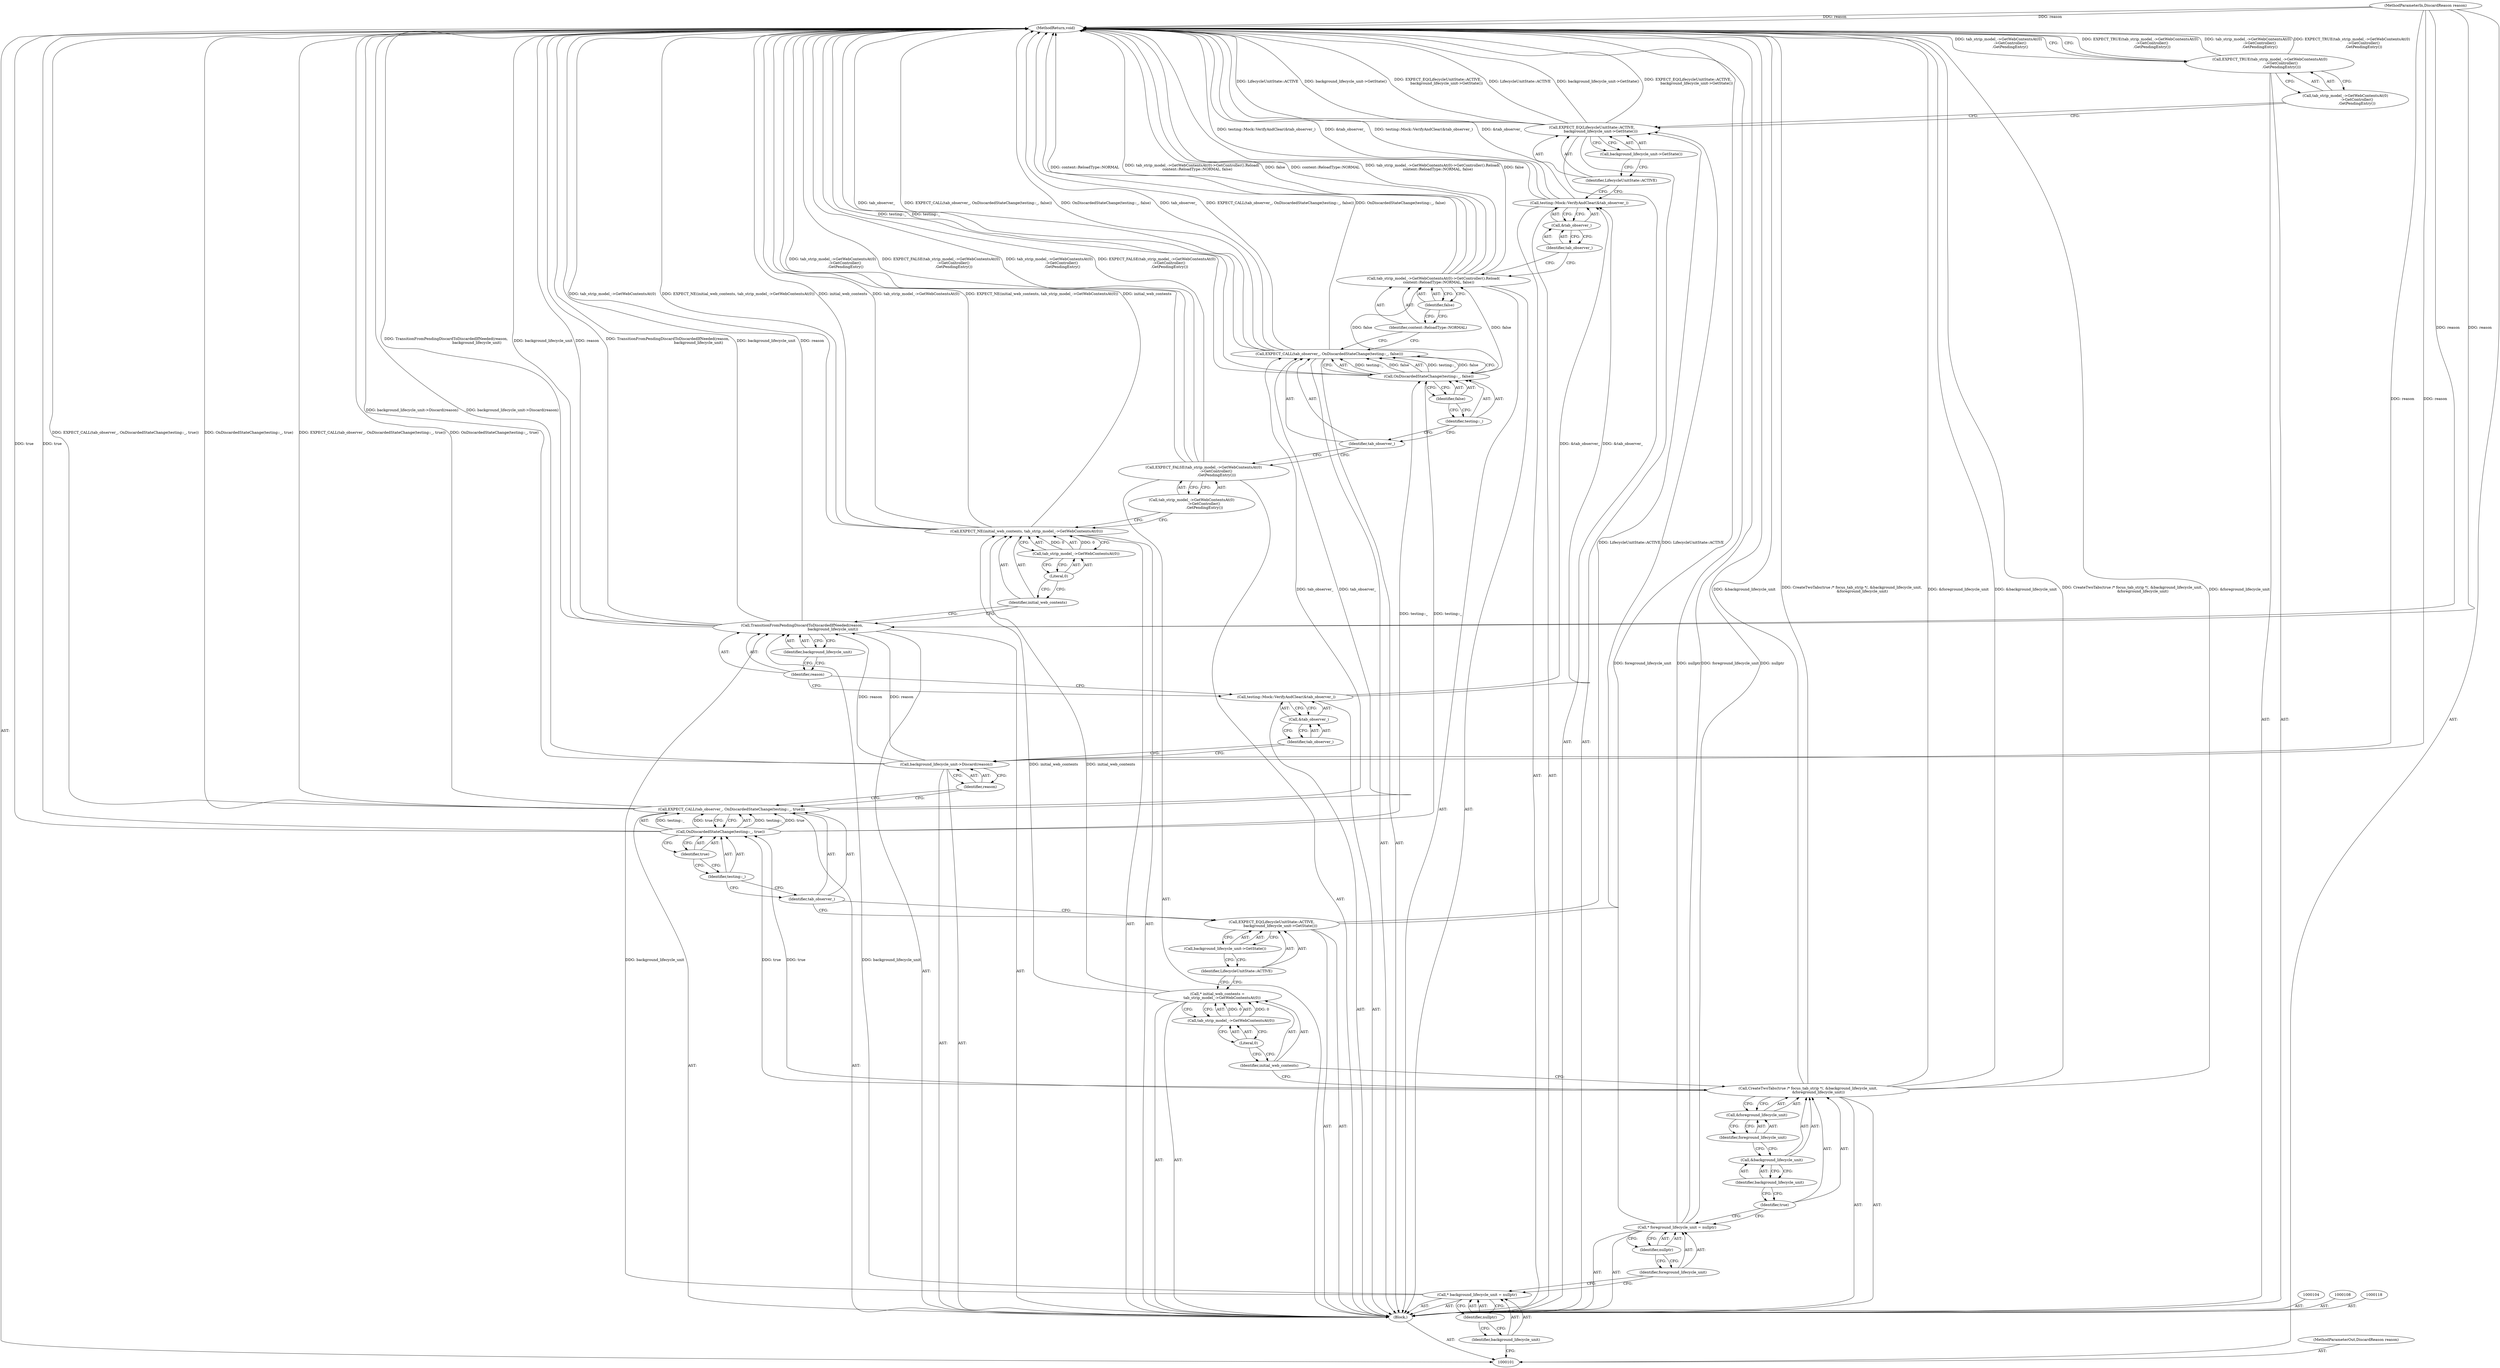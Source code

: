 digraph "1_Chrome_7394cf6f43d7a86630d3eb1c728fd63c621b5530_9" {
"1000161" [label="(MethodReturn,void)"];
"1000102" [label="(MethodParameterIn,DiscardReason reason)"];
"1000243" [label="(MethodParameterOut,DiscardReason reason)"];
"1000103" [label="(Block,)"];
"1000125" [label="(Call,background_lifecycle_unit->GetState())"];
"1000127" [label="(Identifier,tab_observer_)"];
"1000128" [label="(Call,OnDiscardedStateChange(testing::_, true))"];
"1000126" [label="(Call,EXPECT_CALL(tab_observer_, OnDiscardedStateChange(testing::_, true)))"];
"1000129" [label="(Identifier,testing::_)"];
"1000130" [label="(Identifier,true)"];
"1000132" [label="(Identifier,reason)"];
"1000131" [label="(Call,background_lifecycle_unit->Discard(reason))"];
"1000134" [label="(Call,&tab_observer_)"];
"1000135" [label="(Identifier,tab_observer_)"];
"1000133" [label="(Call,testing::Mock::VerifyAndClear(&tab_observer_))"];
"1000136" [label="(Call,TransitionFromPendingDiscardToDiscardedIfNeeded(reason,\n                                                     background_lifecycle_unit))"];
"1000137" [label="(Identifier,reason)"];
"1000138" [label="(Identifier,background_lifecycle_unit)"];
"1000140" [label="(Identifier,initial_web_contents)"];
"1000141" [label="(Call,tab_strip_model_->GetWebContentsAt(0))"];
"1000139" [label="(Call,EXPECT_NE(initial_web_contents, tab_strip_model_->GetWebContentsAt(0)))"];
"1000142" [label="(Literal,0)"];
"1000144" [label="(Call,tab_strip_model_->GetWebContentsAt(0)\n                     ->GetController()\n                      .GetPendingEntry())"];
"1000143" [label="(Call,EXPECT_FALSE(tab_strip_model_->GetWebContentsAt(0)\n                     ->GetController()\n                      .GetPendingEntry()))"];
"1000105" [label="(Call,* background_lifecycle_unit = nullptr)"];
"1000106" [label="(Identifier,background_lifecycle_unit)"];
"1000107" [label="(Identifier,nullptr)"];
"1000146" [label="(Identifier,tab_observer_)"];
"1000147" [label="(Call,OnDiscardedStateChange(testing::_, false))"];
"1000145" [label="(Call,EXPECT_CALL(tab_observer_, OnDiscardedStateChange(testing::_, false)))"];
"1000148" [label="(Identifier,testing::_)"];
"1000149" [label="(Identifier,false)"];
"1000150" [label="(Call,tab_strip_model_->GetWebContentsAt(0)->GetController().Reload(\n         content::ReloadType::NORMAL, false))"];
"1000152" [label="(Identifier,false)"];
"1000151" [label="(Identifier,content::ReloadType::NORMAL)"];
"1000154" [label="(Call,&tab_observer_)"];
"1000155" [label="(Identifier,tab_observer_)"];
"1000153" [label="(Call,testing::Mock::VerifyAndClear(&tab_observer_))"];
"1000157" [label="(Identifier,LifecycleUnitState::ACTIVE)"];
"1000156" [label="(Call,EXPECT_EQ(LifecycleUnitState::ACTIVE,\n               background_lifecycle_unit->GetState()))"];
"1000158" [label="(Call,background_lifecycle_unit->GetState())"];
"1000160" [label="(Call,tab_strip_model_->GetWebContentsAt(0)\n                    ->GetController()\n                    .GetPendingEntry())"];
"1000159" [label="(Call,EXPECT_TRUE(tab_strip_model_->GetWebContentsAt(0)\n                    ->GetController()\n                    .GetPendingEntry()))"];
"1000109" [label="(Call,* foreground_lifecycle_unit = nullptr)"];
"1000110" [label="(Identifier,foreground_lifecycle_unit)"];
"1000111" [label="(Identifier,nullptr)"];
"1000113" [label="(Identifier,true)"];
"1000112" [label="(Call,CreateTwoTabs(true /* focus_tab_strip */, &background_lifecycle_unit,\n                  &foreground_lifecycle_unit))"];
"1000114" [label="(Call,&background_lifecycle_unit)"];
"1000115" [label="(Identifier,background_lifecycle_unit)"];
"1000116" [label="(Call,&foreground_lifecycle_unit)"];
"1000117" [label="(Identifier,foreground_lifecycle_unit)"];
"1000119" [label="(Call,* initial_web_contents =\n        tab_strip_model_->GetWebContentsAt(0))"];
"1000120" [label="(Identifier,initial_web_contents)"];
"1000122" [label="(Literal,0)"];
"1000121" [label="(Call,tab_strip_model_->GetWebContentsAt(0))"];
"1000124" [label="(Identifier,LifecycleUnitState::ACTIVE)"];
"1000123" [label="(Call,EXPECT_EQ(LifecycleUnitState::ACTIVE,\n               background_lifecycle_unit->GetState()))"];
"1000161" -> "1000101"  [label="AST: "];
"1000161" -> "1000159"  [label="CFG: "];
"1000159" -> "1000161"  [label="DDG: EXPECT_TRUE(tab_strip_model_->GetWebContentsAt(0)\n                    ->GetController()\n                    .GetPendingEntry())"];
"1000159" -> "1000161"  [label="DDG: tab_strip_model_->GetWebContentsAt(0)\n                    ->GetController()\n                    .GetPendingEntry()"];
"1000150" -> "1000161"  [label="DDG: content::ReloadType::NORMAL"];
"1000150" -> "1000161"  [label="DDG: tab_strip_model_->GetWebContentsAt(0)->GetController().Reload(\n         content::ReloadType::NORMAL, false)"];
"1000150" -> "1000161"  [label="DDG: false"];
"1000156" -> "1000161"  [label="DDG: LifecycleUnitState::ACTIVE"];
"1000156" -> "1000161"  [label="DDG: background_lifecycle_unit->GetState()"];
"1000156" -> "1000161"  [label="DDG: EXPECT_EQ(LifecycleUnitState::ACTIVE,\n               background_lifecycle_unit->GetState())"];
"1000147" -> "1000161"  [label="DDG: testing::_"];
"1000153" -> "1000161"  [label="DDG: testing::Mock::VerifyAndClear(&tab_observer_)"];
"1000153" -> "1000161"  [label="DDG: &tab_observer_"];
"1000109" -> "1000161"  [label="DDG: foreground_lifecycle_unit"];
"1000109" -> "1000161"  [label="DDG: nullptr"];
"1000145" -> "1000161"  [label="DDG: tab_observer_"];
"1000145" -> "1000161"  [label="DDG: EXPECT_CALL(tab_observer_, OnDiscardedStateChange(testing::_, false))"];
"1000145" -> "1000161"  [label="DDG: OnDiscardedStateChange(testing::_, false)"];
"1000131" -> "1000161"  [label="DDG: background_lifecycle_unit->Discard(reason)"];
"1000128" -> "1000161"  [label="DDG: true"];
"1000126" -> "1000161"  [label="DDG: EXPECT_CALL(tab_observer_, OnDiscardedStateChange(testing::_, true))"];
"1000126" -> "1000161"  [label="DDG: OnDiscardedStateChange(testing::_, true)"];
"1000112" -> "1000161"  [label="DDG: &background_lifecycle_unit"];
"1000112" -> "1000161"  [label="DDG: CreateTwoTabs(true /* focus_tab_strip */, &background_lifecycle_unit,\n                  &foreground_lifecycle_unit)"];
"1000112" -> "1000161"  [label="DDG: &foreground_lifecycle_unit"];
"1000139" -> "1000161"  [label="DDG: tab_strip_model_->GetWebContentsAt(0)"];
"1000139" -> "1000161"  [label="DDG: EXPECT_NE(initial_web_contents, tab_strip_model_->GetWebContentsAt(0))"];
"1000139" -> "1000161"  [label="DDG: initial_web_contents"];
"1000143" -> "1000161"  [label="DDG: tab_strip_model_->GetWebContentsAt(0)\n                     ->GetController()\n                      .GetPendingEntry()"];
"1000143" -> "1000161"  [label="DDG: EXPECT_FALSE(tab_strip_model_->GetWebContentsAt(0)\n                     ->GetController()\n                      .GetPendingEntry())"];
"1000102" -> "1000161"  [label="DDG: reason"];
"1000136" -> "1000161"  [label="DDG: TransitionFromPendingDiscardToDiscardedIfNeeded(reason,\n                                                     background_lifecycle_unit)"];
"1000136" -> "1000161"  [label="DDG: background_lifecycle_unit"];
"1000136" -> "1000161"  [label="DDG: reason"];
"1000102" -> "1000101"  [label="AST: "];
"1000102" -> "1000161"  [label="DDG: reason"];
"1000102" -> "1000131"  [label="DDG: reason"];
"1000102" -> "1000136"  [label="DDG: reason"];
"1000243" -> "1000101"  [label="AST: "];
"1000103" -> "1000101"  [label="AST: "];
"1000104" -> "1000103"  [label="AST: "];
"1000105" -> "1000103"  [label="AST: "];
"1000108" -> "1000103"  [label="AST: "];
"1000109" -> "1000103"  [label="AST: "];
"1000112" -> "1000103"  [label="AST: "];
"1000118" -> "1000103"  [label="AST: "];
"1000119" -> "1000103"  [label="AST: "];
"1000123" -> "1000103"  [label="AST: "];
"1000126" -> "1000103"  [label="AST: "];
"1000131" -> "1000103"  [label="AST: "];
"1000133" -> "1000103"  [label="AST: "];
"1000136" -> "1000103"  [label="AST: "];
"1000139" -> "1000103"  [label="AST: "];
"1000143" -> "1000103"  [label="AST: "];
"1000145" -> "1000103"  [label="AST: "];
"1000150" -> "1000103"  [label="AST: "];
"1000153" -> "1000103"  [label="AST: "];
"1000156" -> "1000103"  [label="AST: "];
"1000159" -> "1000103"  [label="AST: "];
"1000125" -> "1000123"  [label="AST: "];
"1000125" -> "1000124"  [label="CFG: "];
"1000123" -> "1000125"  [label="CFG: "];
"1000127" -> "1000126"  [label="AST: "];
"1000127" -> "1000123"  [label="CFG: "];
"1000129" -> "1000127"  [label="CFG: "];
"1000128" -> "1000126"  [label="AST: "];
"1000128" -> "1000130"  [label="CFG: "];
"1000129" -> "1000128"  [label="AST: "];
"1000130" -> "1000128"  [label="AST: "];
"1000126" -> "1000128"  [label="CFG: "];
"1000128" -> "1000161"  [label="DDG: true"];
"1000128" -> "1000126"  [label="DDG: testing::_"];
"1000128" -> "1000126"  [label="DDG: true"];
"1000112" -> "1000128"  [label="DDG: true"];
"1000128" -> "1000147"  [label="DDG: testing::_"];
"1000126" -> "1000103"  [label="AST: "];
"1000126" -> "1000128"  [label="CFG: "];
"1000127" -> "1000126"  [label="AST: "];
"1000128" -> "1000126"  [label="AST: "];
"1000132" -> "1000126"  [label="CFG: "];
"1000126" -> "1000161"  [label="DDG: EXPECT_CALL(tab_observer_, OnDiscardedStateChange(testing::_, true))"];
"1000126" -> "1000161"  [label="DDG: OnDiscardedStateChange(testing::_, true)"];
"1000128" -> "1000126"  [label="DDG: testing::_"];
"1000128" -> "1000126"  [label="DDG: true"];
"1000126" -> "1000145"  [label="DDG: tab_observer_"];
"1000129" -> "1000128"  [label="AST: "];
"1000129" -> "1000127"  [label="CFG: "];
"1000130" -> "1000129"  [label="CFG: "];
"1000130" -> "1000128"  [label="AST: "];
"1000130" -> "1000129"  [label="CFG: "];
"1000128" -> "1000130"  [label="CFG: "];
"1000132" -> "1000131"  [label="AST: "];
"1000132" -> "1000126"  [label="CFG: "];
"1000131" -> "1000132"  [label="CFG: "];
"1000131" -> "1000103"  [label="AST: "];
"1000131" -> "1000132"  [label="CFG: "];
"1000132" -> "1000131"  [label="AST: "];
"1000135" -> "1000131"  [label="CFG: "];
"1000131" -> "1000161"  [label="DDG: background_lifecycle_unit->Discard(reason)"];
"1000102" -> "1000131"  [label="DDG: reason"];
"1000131" -> "1000136"  [label="DDG: reason"];
"1000134" -> "1000133"  [label="AST: "];
"1000134" -> "1000135"  [label="CFG: "];
"1000135" -> "1000134"  [label="AST: "];
"1000133" -> "1000134"  [label="CFG: "];
"1000135" -> "1000134"  [label="AST: "];
"1000135" -> "1000131"  [label="CFG: "];
"1000134" -> "1000135"  [label="CFG: "];
"1000133" -> "1000103"  [label="AST: "];
"1000133" -> "1000134"  [label="CFG: "];
"1000134" -> "1000133"  [label="AST: "];
"1000137" -> "1000133"  [label="CFG: "];
"1000133" -> "1000153"  [label="DDG: &tab_observer_"];
"1000136" -> "1000103"  [label="AST: "];
"1000136" -> "1000138"  [label="CFG: "];
"1000137" -> "1000136"  [label="AST: "];
"1000138" -> "1000136"  [label="AST: "];
"1000140" -> "1000136"  [label="CFG: "];
"1000136" -> "1000161"  [label="DDG: TransitionFromPendingDiscardToDiscardedIfNeeded(reason,\n                                                     background_lifecycle_unit)"];
"1000136" -> "1000161"  [label="DDG: background_lifecycle_unit"];
"1000136" -> "1000161"  [label="DDG: reason"];
"1000131" -> "1000136"  [label="DDG: reason"];
"1000102" -> "1000136"  [label="DDG: reason"];
"1000105" -> "1000136"  [label="DDG: background_lifecycle_unit"];
"1000137" -> "1000136"  [label="AST: "];
"1000137" -> "1000133"  [label="CFG: "];
"1000138" -> "1000137"  [label="CFG: "];
"1000138" -> "1000136"  [label="AST: "];
"1000138" -> "1000137"  [label="CFG: "];
"1000136" -> "1000138"  [label="CFG: "];
"1000140" -> "1000139"  [label="AST: "];
"1000140" -> "1000136"  [label="CFG: "];
"1000142" -> "1000140"  [label="CFG: "];
"1000141" -> "1000139"  [label="AST: "];
"1000141" -> "1000142"  [label="CFG: "];
"1000142" -> "1000141"  [label="AST: "];
"1000139" -> "1000141"  [label="CFG: "];
"1000141" -> "1000139"  [label="DDG: 0"];
"1000139" -> "1000103"  [label="AST: "];
"1000139" -> "1000141"  [label="CFG: "];
"1000140" -> "1000139"  [label="AST: "];
"1000141" -> "1000139"  [label="AST: "];
"1000144" -> "1000139"  [label="CFG: "];
"1000139" -> "1000161"  [label="DDG: tab_strip_model_->GetWebContentsAt(0)"];
"1000139" -> "1000161"  [label="DDG: EXPECT_NE(initial_web_contents, tab_strip_model_->GetWebContentsAt(0))"];
"1000139" -> "1000161"  [label="DDG: initial_web_contents"];
"1000119" -> "1000139"  [label="DDG: initial_web_contents"];
"1000141" -> "1000139"  [label="DDG: 0"];
"1000142" -> "1000141"  [label="AST: "];
"1000142" -> "1000140"  [label="CFG: "];
"1000141" -> "1000142"  [label="CFG: "];
"1000144" -> "1000143"  [label="AST: "];
"1000144" -> "1000139"  [label="CFG: "];
"1000143" -> "1000144"  [label="CFG: "];
"1000143" -> "1000103"  [label="AST: "];
"1000143" -> "1000144"  [label="CFG: "];
"1000144" -> "1000143"  [label="AST: "];
"1000146" -> "1000143"  [label="CFG: "];
"1000143" -> "1000161"  [label="DDG: tab_strip_model_->GetWebContentsAt(0)\n                     ->GetController()\n                      .GetPendingEntry()"];
"1000143" -> "1000161"  [label="DDG: EXPECT_FALSE(tab_strip_model_->GetWebContentsAt(0)\n                     ->GetController()\n                      .GetPendingEntry())"];
"1000105" -> "1000103"  [label="AST: "];
"1000105" -> "1000107"  [label="CFG: "];
"1000106" -> "1000105"  [label="AST: "];
"1000107" -> "1000105"  [label="AST: "];
"1000110" -> "1000105"  [label="CFG: "];
"1000105" -> "1000136"  [label="DDG: background_lifecycle_unit"];
"1000106" -> "1000105"  [label="AST: "];
"1000106" -> "1000101"  [label="CFG: "];
"1000107" -> "1000106"  [label="CFG: "];
"1000107" -> "1000105"  [label="AST: "];
"1000107" -> "1000106"  [label="CFG: "];
"1000105" -> "1000107"  [label="CFG: "];
"1000146" -> "1000145"  [label="AST: "];
"1000146" -> "1000143"  [label="CFG: "];
"1000148" -> "1000146"  [label="CFG: "];
"1000147" -> "1000145"  [label="AST: "];
"1000147" -> "1000149"  [label="CFG: "];
"1000148" -> "1000147"  [label="AST: "];
"1000149" -> "1000147"  [label="AST: "];
"1000145" -> "1000147"  [label="CFG: "];
"1000147" -> "1000161"  [label="DDG: testing::_"];
"1000147" -> "1000145"  [label="DDG: testing::_"];
"1000147" -> "1000145"  [label="DDG: false"];
"1000128" -> "1000147"  [label="DDG: testing::_"];
"1000147" -> "1000150"  [label="DDG: false"];
"1000145" -> "1000103"  [label="AST: "];
"1000145" -> "1000147"  [label="CFG: "];
"1000146" -> "1000145"  [label="AST: "];
"1000147" -> "1000145"  [label="AST: "];
"1000151" -> "1000145"  [label="CFG: "];
"1000145" -> "1000161"  [label="DDG: tab_observer_"];
"1000145" -> "1000161"  [label="DDG: EXPECT_CALL(tab_observer_, OnDiscardedStateChange(testing::_, false))"];
"1000145" -> "1000161"  [label="DDG: OnDiscardedStateChange(testing::_, false)"];
"1000126" -> "1000145"  [label="DDG: tab_observer_"];
"1000147" -> "1000145"  [label="DDG: testing::_"];
"1000147" -> "1000145"  [label="DDG: false"];
"1000148" -> "1000147"  [label="AST: "];
"1000148" -> "1000146"  [label="CFG: "];
"1000149" -> "1000148"  [label="CFG: "];
"1000149" -> "1000147"  [label="AST: "];
"1000149" -> "1000148"  [label="CFG: "];
"1000147" -> "1000149"  [label="CFG: "];
"1000150" -> "1000103"  [label="AST: "];
"1000150" -> "1000152"  [label="CFG: "];
"1000151" -> "1000150"  [label="AST: "];
"1000152" -> "1000150"  [label="AST: "];
"1000155" -> "1000150"  [label="CFG: "];
"1000150" -> "1000161"  [label="DDG: content::ReloadType::NORMAL"];
"1000150" -> "1000161"  [label="DDG: tab_strip_model_->GetWebContentsAt(0)->GetController().Reload(\n         content::ReloadType::NORMAL, false)"];
"1000150" -> "1000161"  [label="DDG: false"];
"1000147" -> "1000150"  [label="DDG: false"];
"1000152" -> "1000150"  [label="AST: "];
"1000152" -> "1000151"  [label="CFG: "];
"1000150" -> "1000152"  [label="CFG: "];
"1000151" -> "1000150"  [label="AST: "];
"1000151" -> "1000145"  [label="CFG: "];
"1000152" -> "1000151"  [label="CFG: "];
"1000154" -> "1000153"  [label="AST: "];
"1000154" -> "1000155"  [label="CFG: "];
"1000155" -> "1000154"  [label="AST: "];
"1000153" -> "1000154"  [label="CFG: "];
"1000155" -> "1000154"  [label="AST: "];
"1000155" -> "1000150"  [label="CFG: "];
"1000154" -> "1000155"  [label="CFG: "];
"1000153" -> "1000103"  [label="AST: "];
"1000153" -> "1000154"  [label="CFG: "];
"1000154" -> "1000153"  [label="AST: "];
"1000157" -> "1000153"  [label="CFG: "];
"1000153" -> "1000161"  [label="DDG: testing::Mock::VerifyAndClear(&tab_observer_)"];
"1000153" -> "1000161"  [label="DDG: &tab_observer_"];
"1000133" -> "1000153"  [label="DDG: &tab_observer_"];
"1000157" -> "1000156"  [label="AST: "];
"1000157" -> "1000153"  [label="CFG: "];
"1000158" -> "1000157"  [label="CFG: "];
"1000156" -> "1000103"  [label="AST: "];
"1000156" -> "1000158"  [label="CFG: "];
"1000157" -> "1000156"  [label="AST: "];
"1000158" -> "1000156"  [label="AST: "];
"1000160" -> "1000156"  [label="CFG: "];
"1000156" -> "1000161"  [label="DDG: LifecycleUnitState::ACTIVE"];
"1000156" -> "1000161"  [label="DDG: background_lifecycle_unit->GetState()"];
"1000156" -> "1000161"  [label="DDG: EXPECT_EQ(LifecycleUnitState::ACTIVE,\n               background_lifecycle_unit->GetState())"];
"1000123" -> "1000156"  [label="DDG: LifecycleUnitState::ACTIVE"];
"1000158" -> "1000156"  [label="AST: "];
"1000158" -> "1000157"  [label="CFG: "];
"1000156" -> "1000158"  [label="CFG: "];
"1000160" -> "1000159"  [label="AST: "];
"1000160" -> "1000156"  [label="CFG: "];
"1000159" -> "1000160"  [label="CFG: "];
"1000159" -> "1000103"  [label="AST: "];
"1000159" -> "1000160"  [label="CFG: "];
"1000160" -> "1000159"  [label="AST: "];
"1000161" -> "1000159"  [label="CFG: "];
"1000159" -> "1000161"  [label="DDG: EXPECT_TRUE(tab_strip_model_->GetWebContentsAt(0)\n                    ->GetController()\n                    .GetPendingEntry())"];
"1000159" -> "1000161"  [label="DDG: tab_strip_model_->GetWebContentsAt(0)\n                    ->GetController()\n                    .GetPendingEntry()"];
"1000109" -> "1000103"  [label="AST: "];
"1000109" -> "1000111"  [label="CFG: "];
"1000110" -> "1000109"  [label="AST: "];
"1000111" -> "1000109"  [label="AST: "];
"1000113" -> "1000109"  [label="CFG: "];
"1000109" -> "1000161"  [label="DDG: foreground_lifecycle_unit"];
"1000109" -> "1000161"  [label="DDG: nullptr"];
"1000110" -> "1000109"  [label="AST: "];
"1000110" -> "1000105"  [label="CFG: "];
"1000111" -> "1000110"  [label="CFG: "];
"1000111" -> "1000109"  [label="AST: "];
"1000111" -> "1000110"  [label="CFG: "];
"1000109" -> "1000111"  [label="CFG: "];
"1000113" -> "1000112"  [label="AST: "];
"1000113" -> "1000109"  [label="CFG: "];
"1000115" -> "1000113"  [label="CFG: "];
"1000112" -> "1000103"  [label="AST: "];
"1000112" -> "1000116"  [label="CFG: "];
"1000113" -> "1000112"  [label="AST: "];
"1000114" -> "1000112"  [label="AST: "];
"1000116" -> "1000112"  [label="AST: "];
"1000120" -> "1000112"  [label="CFG: "];
"1000112" -> "1000161"  [label="DDG: &background_lifecycle_unit"];
"1000112" -> "1000161"  [label="DDG: CreateTwoTabs(true /* focus_tab_strip */, &background_lifecycle_unit,\n                  &foreground_lifecycle_unit)"];
"1000112" -> "1000161"  [label="DDG: &foreground_lifecycle_unit"];
"1000112" -> "1000128"  [label="DDG: true"];
"1000114" -> "1000112"  [label="AST: "];
"1000114" -> "1000115"  [label="CFG: "];
"1000115" -> "1000114"  [label="AST: "];
"1000117" -> "1000114"  [label="CFG: "];
"1000115" -> "1000114"  [label="AST: "];
"1000115" -> "1000113"  [label="CFG: "];
"1000114" -> "1000115"  [label="CFG: "];
"1000116" -> "1000112"  [label="AST: "];
"1000116" -> "1000117"  [label="CFG: "];
"1000117" -> "1000116"  [label="AST: "];
"1000112" -> "1000116"  [label="CFG: "];
"1000117" -> "1000116"  [label="AST: "];
"1000117" -> "1000114"  [label="CFG: "];
"1000116" -> "1000117"  [label="CFG: "];
"1000119" -> "1000103"  [label="AST: "];
"1000119" -> "1000121"  [label="CFG: "];
"1000120" -> "1000119"  [label="AST: "];
"1000121" -> "1000119"  [label="AST: "];
"1000124" -> "1000119"  [label="CFG: "];
"1000121" -> "1000119"  [label="DDG: 0"];
"1000119" -> "1000139"  [label="DDG: initial_web_contents"];
"1000120" -> "1000119"  [label="AST: "];
"1000120" -> "1000112"  [label="CFG: "];
"1000122" -> "1000120"  [label="CFG: "];
"1000122" -> "1000121"  [label="AST: "];
"1000122" -> "1000120"  [label="CFG: "];
"1000121" -> "1000122"  [label="CFG: "];
"1000121" -> "1000119"  [label="AST: "];
"1000121" -> "1000122"  [label="CFG: "];
"1000122" -> "1000121"  [label="AST: "];
"1000119" -> "1000121"  [label="CFG: "];
"1000121" -> "1000119"  [label="DDG: 0"];
"1000124" -> "1000123"  [label="AST: "];
"1000124" -> "1000119"  [label="CFG: "];
"1000125" -> "1000124"  [label="CFG: "];
"1000123" -> "1000103"  [label="AST: "];
"1000123" -> "1000125"  [label="CFG: "];
"1000124" -> "1000123"  [label="AST: "];
"1000125" -> "1000123"  [label="AST: "];
"1000127" -> "1000123"  [label="CFG: "];
"1000123" -> "1000156"  [label="DDG: LifecycleUnitState::ACTIVE"];
}
